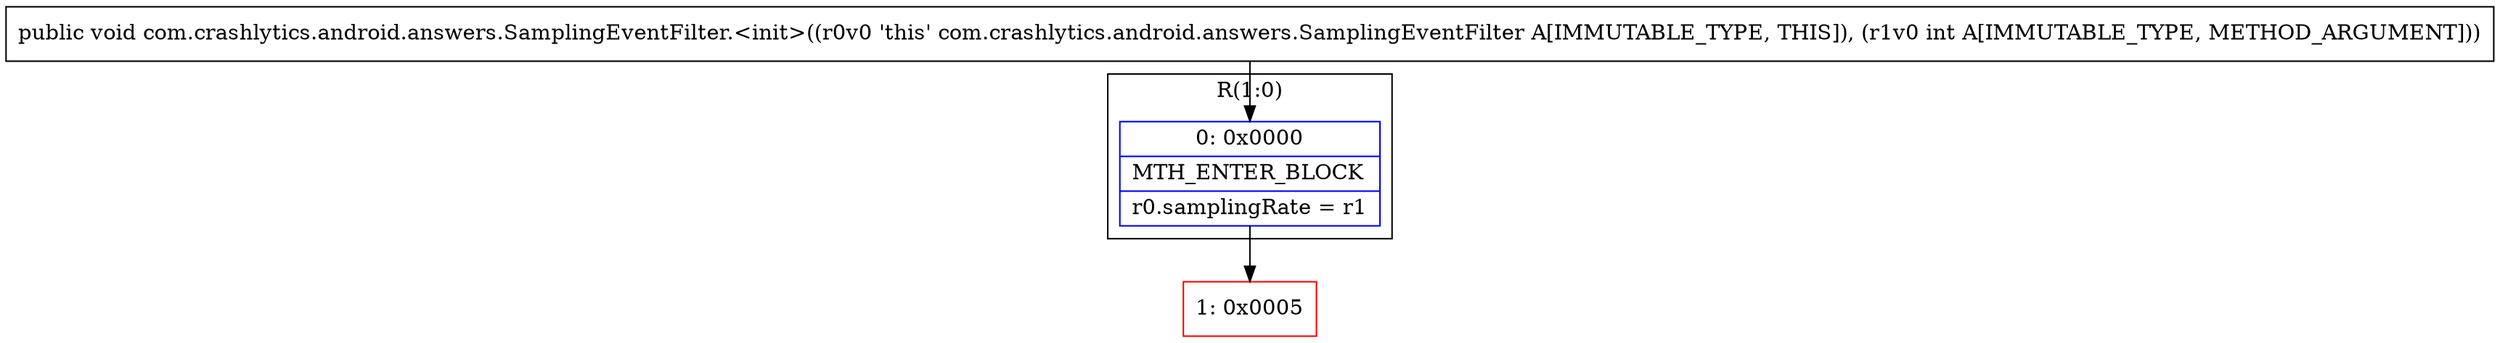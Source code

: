 digraph "CFG forcom.crashlytics.android.answers.SamplingEventFilter.\<init\>(I)V" {
subgraph cluster_Region_848893679 {
label = "R(1:0)";
node [shape=record,color=blue];
Node_0 [shape=record,label="{0\:\ 0x0000|MTH_ENTER_BLOCK\l|r0.samplingRate = r1\l}"];
}
Node_1 [shape=record,color=red,label="{1\:\ 0x0005}"];
MethodNode[shape=record,label="{public void com.crashlytics.android.answers.SamplingEventFilter.\<init\>((r0v0 'this' com.crashlytics.android.answers.SamplingEventFilter A[IMMUTABLE_TYPE, THIS]), (r1v0 int A[IMMUTABLE_TYPE, METHOD_ARGUMENT])) }"];
MethodNode -> Node_0;
Node_0 -> Node_1;
}

